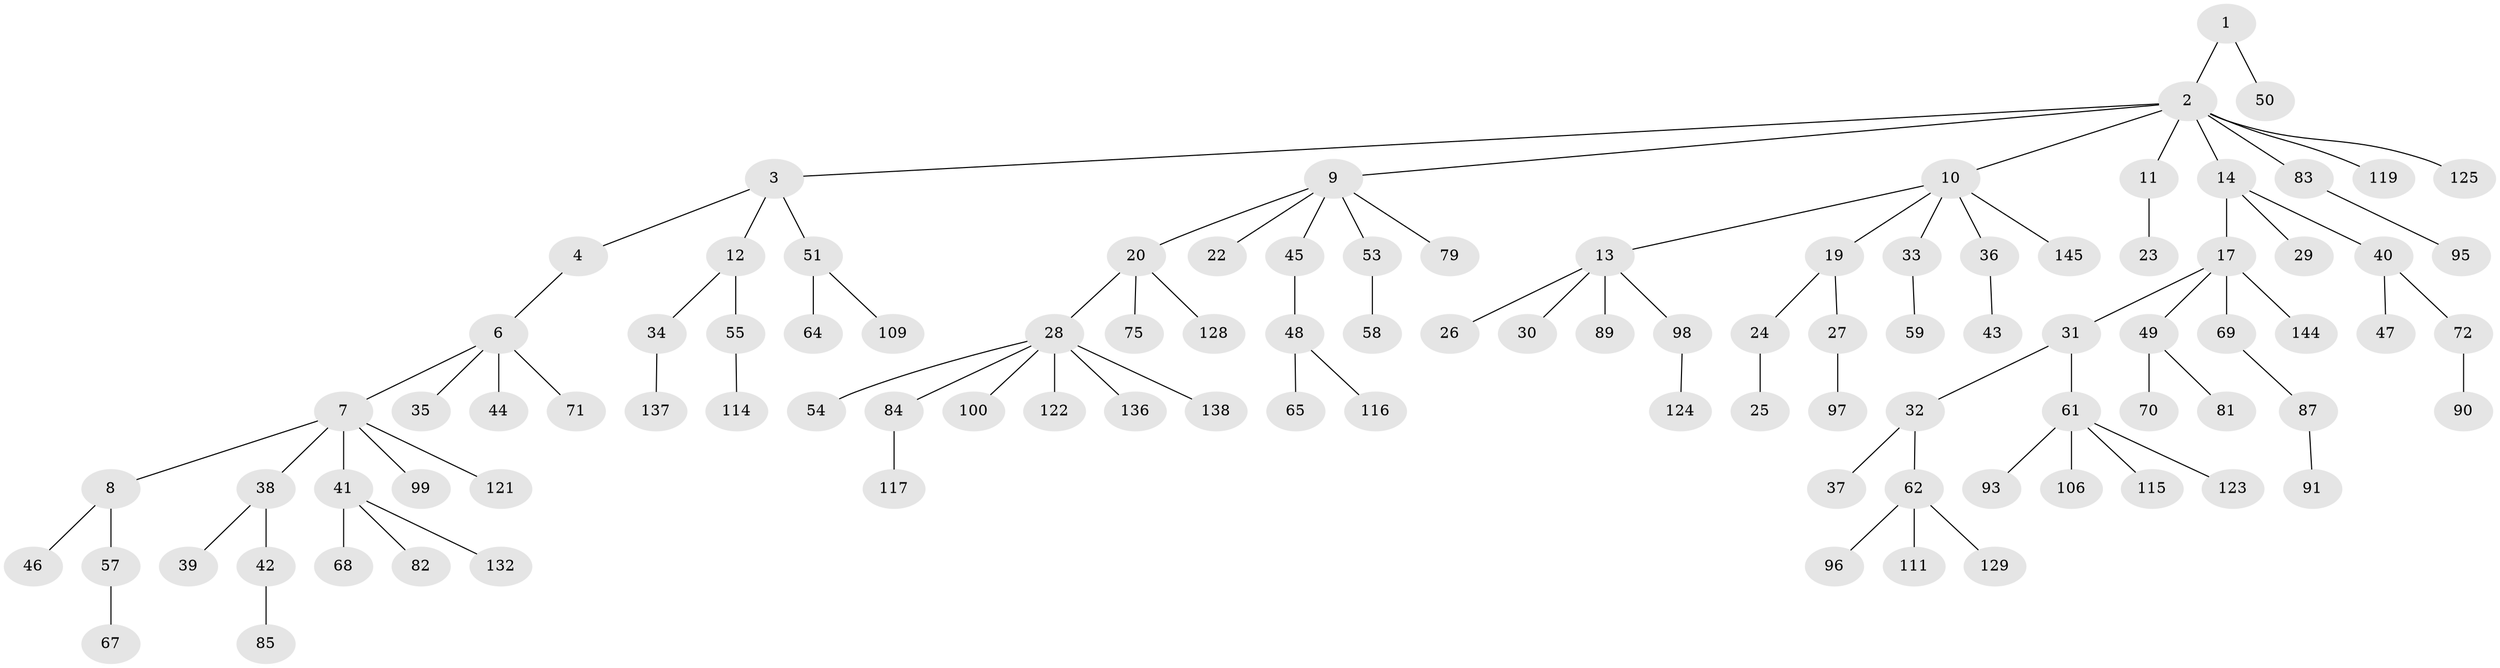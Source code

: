 // Generated by graph-tools (version 1.1) at 2025/52/02/27/25 19:52:09]
// undirected, 101 vertices, 100 edges
graph export_dot {
graph [start="1"]
  node [color=gray90,style=filled];
  1;
  2 [super="+5"];
  3;
  4 [super="+101"];
  6 [super="+16"];
  7;
  8 [super="+118"];
  9 [super="+15"];
  10 [super="+18"];
  11 [super="+110"];
  12 [super="+142"];
  13;
  14 [super="+76"];
  17 [super="+86"];
  19 [super="+140"];
  20 [super="+21"];
  22;
  23;
  24;
  25;
  26 [super="+105"];
  27 [super="+52"];
  28 [super="+73"];
  29;
  30;
  31;
  32 [super="+88"];
  33 [super="+139"];
  34;
  35;
  36;
  37;
  38 [super="+141"];
  39;
  40 [super="+94"];
  41 [super="+60"];
  42 [super="+113"];
  43;
  44 [super="+130"];
  45;
  46;
  47;
  48 [super="+56"];
  49 [super="+120"];
  50 [super="+63"];
  51 [super="+66"];
  53;
  54;
  55 [super="+103"];
  57;
  58;
  59;
  61 [super="+80"];
  62 [super="+78"];
  64 [super="+143"];
  65;
  67 [super="+92"];
  68;
  69;
  70 [super="+77"];
  71;
  72 [super="+74"];
  75;
  79;
  81 [super="+108"];
  82 [super="+104"];
  83;
  84 [super="+131"];
  85;
  87 [super="+134"];
  89;
  90;
  91;
  93 [super="+107"];
  95;
  96 [super="+112"];
  97 [super="+126"];
  98 [super="+102"];
  99 [super="+135"];
  100;
  106;
  109;
  111;
  114;
  115;
  116 [super="+133"];
  117;
  119;
  121 [super="+127"];
  122;
  123;
  124;
  125;
  128;
  129;
  132;
  136;
  137;
  138;
  144;
  145;
  1 -- 2;
  1 -- 50;
  2 -- 3;
  2 -- 9;
  2 -- 10;
  2 -- 11;
  2 -- 119;
  2 -- 125;
  2 -- 83;
  2 -- 14;
  3 -- 4;
  3 -- 12;
  3 -- 51;
  4 -- 6;
  6 -- 7;
  6 -- 35;
  6 -- 44;
  6 -- 71;
  7 -- 8;
  7 -- 38;
  7 -- 41;
  7 -- 99;
  7 -- 121;
  8 -- 46;
  8 -- 57;
  9 -- 20;
  9 -- 45;
  9 -- 53;
  9 -- 22;
  9 -- 79;
  10 -- 13;
  10 -- 19;
  10 -- 33;
  10 -- 36;
  10 -- 145;
  11 -- 23;
  12 -- 34;
  12 -- 55;
  13 -- 26;
  13 -- 30;
  13 -- 89;
  13 -- 98;
  14 -- 17;
  14 -- 29;
  14 -- 40;
  17 -- 31;
  17 -- 49;
  17 -- 69;
  17 -- 144;
  19 -- 24;
  19 -- 27;
  20 -- 75;
  20 -- 128;
  20 -- 28;
  24 -- 25;
  27 -- 97;
  28 -- 54;
  28 -- 100;
  28 -- 138;
  28 -- 136;
  28 -- 122;
  28 -- 84;
  31 -- 32;
  31 -- 61;
  32 -- 37;
  32 -- 62;
  33 -- 59;
  34 -- 137;
  36 -- 43;
  38 -- 39;
  38 -- 42;
  40 -- 47;
  40 -- 72;
  41 -- 68;
  41 -- 82;
  41 -- 132;
  42 -- 85;
  45 -- 48;
  48 -- 65;
  48 -- 116;
  49 -- 70;
  49 -- 81;
  51 -- 64;
  51 -- 109;
  53 -- 58;
  55 -- 114;
  57 -- 67;
  61 -- 93;
  61 -- 123;
  61 -- 106;
  61 -- 115;
  62 -- 96;
  62 -- 129;
  62 -- 111;
  69 -- 87;
  72 -- 90;
  83 -- 95;
  84 -- 117;
  87 -- 91;
  98 -- 124;
}
